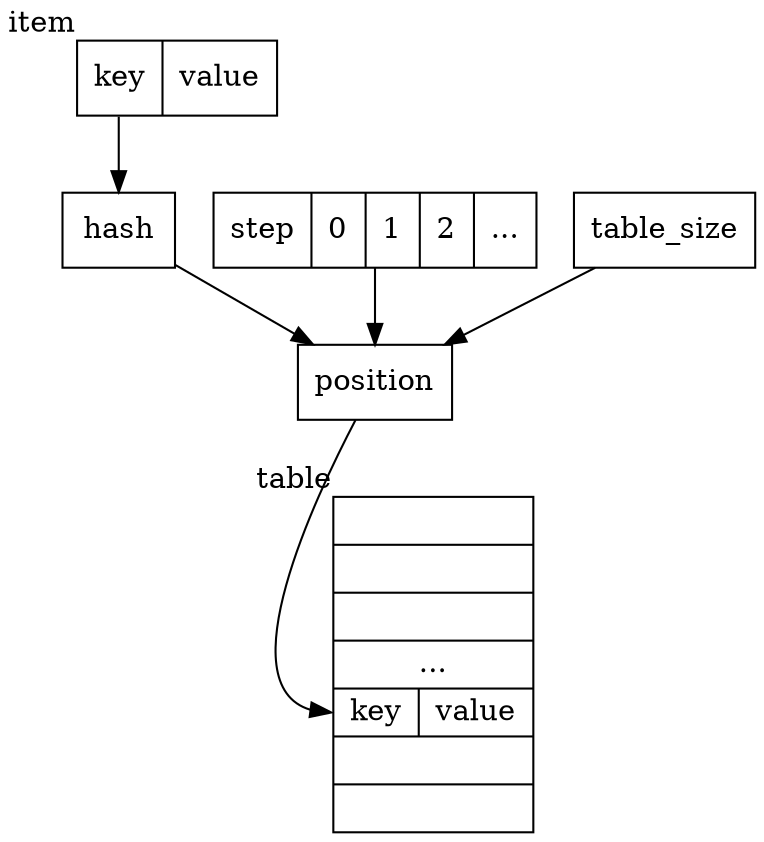 digraph remap{
    node[shape=record]
    entry[xlabel="item" label="<k>key|<v>value"]
    step[label="step|0|1|2|..."]
    entry:k -> hash 
    step->position
    hash -> position -> hash_table:k
    hash_table[xlabel="table" label="{<f0>|<f1>|<f2>|<f3>...|{<k>key|<v>value}|<f11>|<f12>}"]
    table_size -> position
}